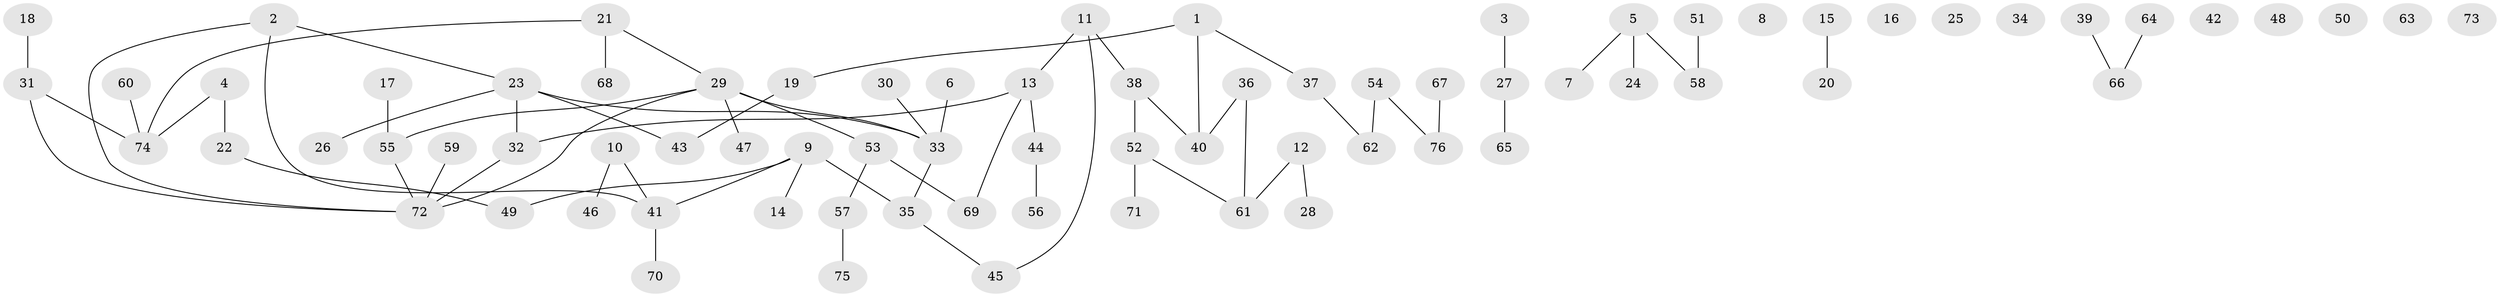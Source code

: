 // Generated by graph-tools (version 1.1) at 2025/25/03/09/25 03:25:17]
// undirected, 76 vertices, 72 edges
graph export_dot {
graph [start="1"]
  node [color=gray90,style=filled];
  1;
  2;
  3;
  4;
  5;
  6;
  7;
  8;
  9;
  10;
  11;
  12;
  13;
  14;
  15;
  16;
  17;
  18;
  19;
  20;
  21;
  22;
  23;
  24;
  25;
  26;
  27;
  28;
  29;
  30;
  31;
  32;
  33;
  34;
  35;
  36;
  37;
  38;
  39;
  40;
  41;
  42;
  43;
  44;
  45;
  46;
  47;
  48;
  49;
  50;
  51;
  52;
  53;
  54;
  55;
  56;
  57;
  58;
  59;
  60;
  61;
  62;
  63;
  64;
  65;
  66;
  67;
  68;
  69;
  70;
  71;
  72;
  73;
  74;
  75;
  76;
  1 -- 19;
  1 -- 37;
  1 -- 40;
  2 -- 23;
  2 -- 41;
  2 -- 72;
  3 -- 27;
  4 -- 22;
  4 -- 74;
  5 -- 7;
  5 -- 24;
  5 -- 58;
  6 -- 33;
  9 -- 14;
  9 -- 35;
  9 -- 41;
  9 -- 49;
  10 -- 41;
  10 -- 46;
  11 -- 13;
  11 -- 38;
  11 -- 45;
  12 -- 28;
  12 -- 61;
  13 -- 32;
  13 -- 44;
  13 -- 69;
  15 -- 20;
  17 -- 55;
  18 -- 31;
  19 -- 43;
  21 -- 29;
  21 -- 68;
  21 -- 74;
  22 -- 49;
  23 -- 26;
  23 -- 32;
  23 -- 33;
  23 -- 43;
  27 -- 65;
  29 -- 33;
  29 -- 47;
  29 -- 53;
  29 -- 55;
  29 -- 72;
  30 -- 33;
  31 -- 72;
  31 -- 74;
  32 -- 72;
  33 -- 35;
  35 -- 45;
  36 -- 40;
  36 -- 61;
  37 -- 62;
  38 -- 40;
  38 -- 52;
  39 -- 66;
  41 -- 70;
  44 -- 56;
  51 -- 58;
  52 -- 61;
  52 -- 71;
  53 -- 57;
  53 -- 69;
  54 -- 62;
  54 -- 76;
  55 -- 72;
  57 -- 75;
  59 -- 72;
  60 -- 74;
  64 -- 66;
  67 -- 76;
}

